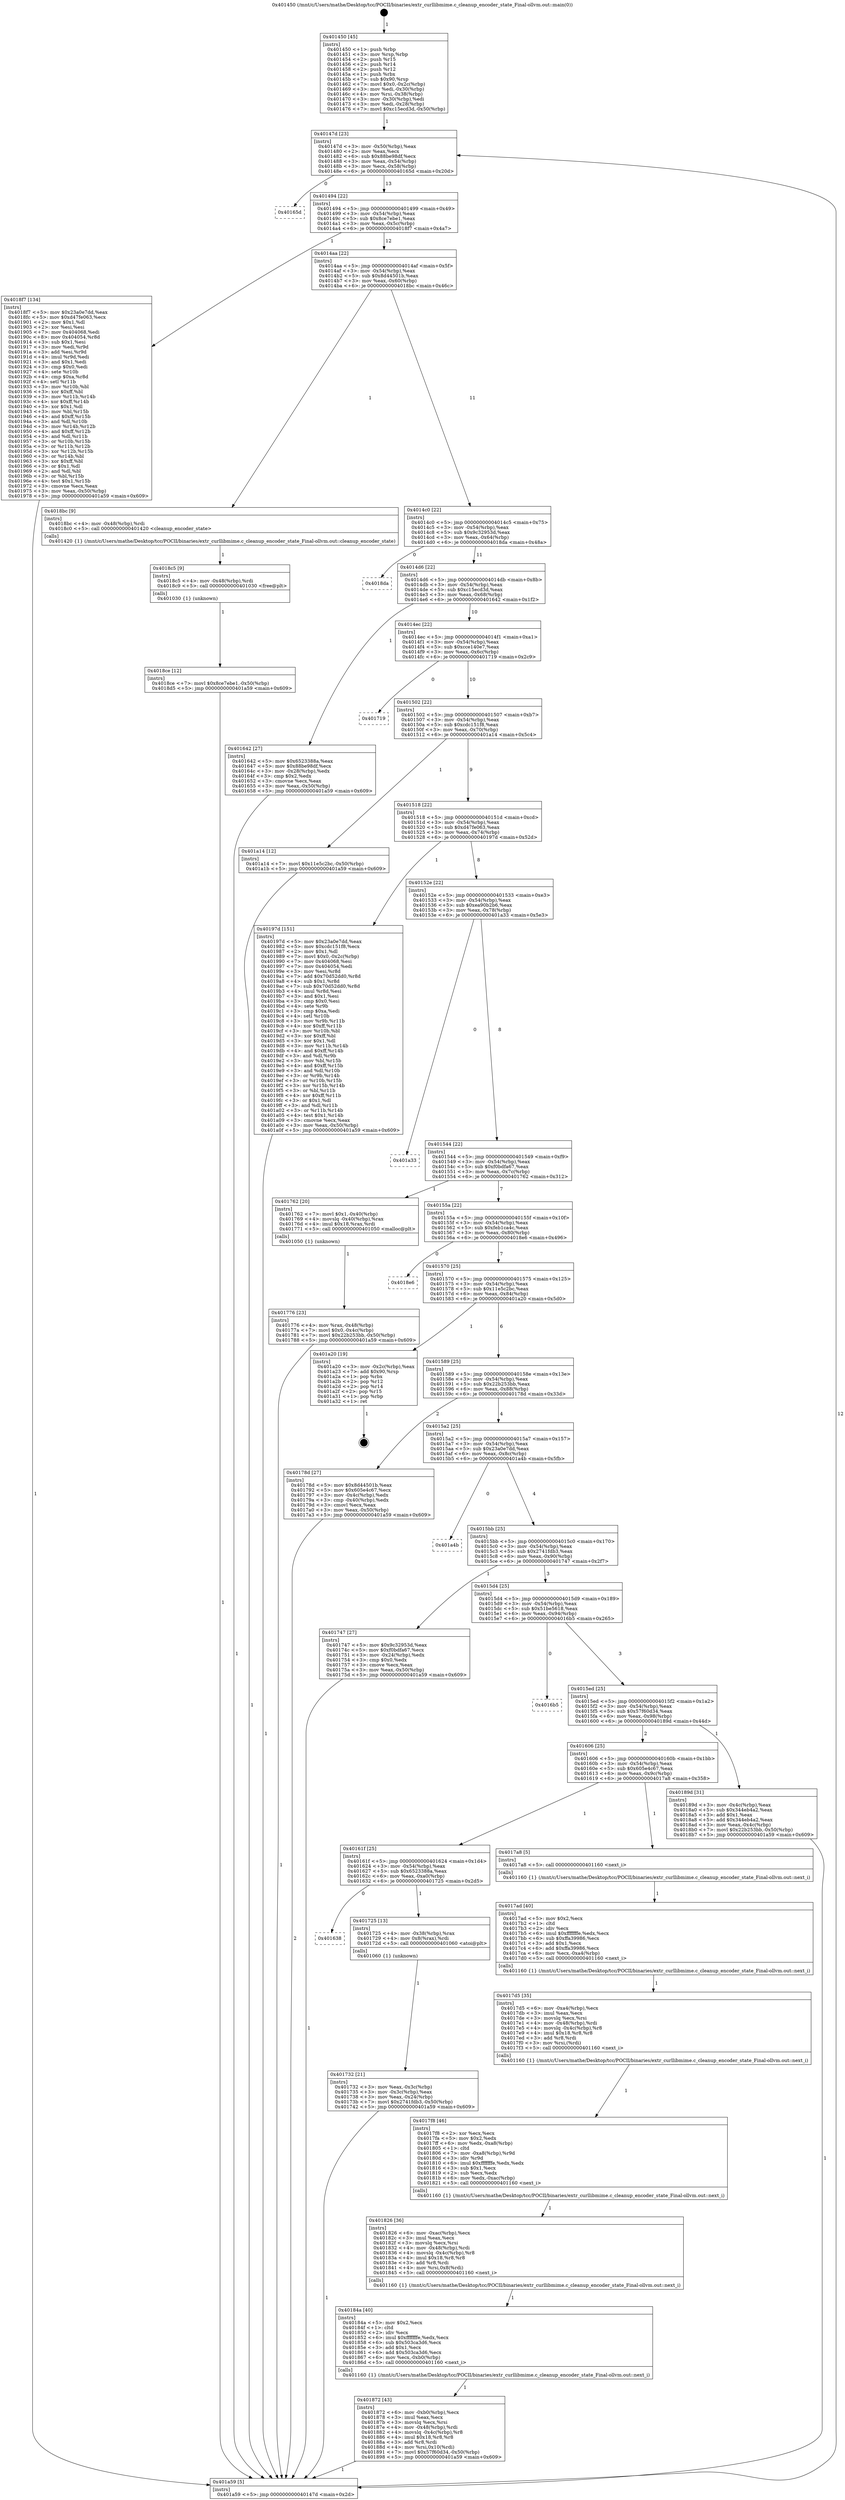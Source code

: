 digraph "0x401450" {
  label = "0x401450 (/mnt/c/Users/mathe/Desktop/tcc/POCII/binaries/extr_curllibmime.c_cleanup_encoder_state_Final-ollvm.out::main(0))"
  labelloc = "t"
  node[shape=record]

  Entry [label="",width=0.3,height=0.3,shape=circle,fillcolor=black,style=filled]
  "0x40147d" [label="{
     0x40147d [23]\l
     | [instrs]\l
     &nbsp;&nbsp;0x40147d \<+3\>: mov -0x50(%rbp),%eax\l
     &nbsp;&nbsp;0x401480 \<+2\>: mov %eax,%ecx\l
     &nbsp;&nbsp;0x401482 \<+6\>: sub $0x88be98df,%ecx\l
     &nbsp;&nbsp;0x401488 \<+3\>: mov %eax,-0x54(%rbp)\l
     &nbsp;&nbsp;0x40148b \<+3\>: mov %ecx,-0x58(%rbp)\l
     &nbsp;&nbsp;0x40148e \<+6\>: je 000000000040165d \<main+0x20d\>\l
  }"]
  "0x40165d" [label="{
     0x40165d\l
  }", style=dashed]
  "0x401494" [label="{
     0x401494 [22]\l
     | [instrs]\l
     &nbsp;&nbsp;0x401494 \<+5\>: jmp 0000000000401499 \<main+0x49\>\l
     &nbsp;&nbsp;0x401499 \<+3\>: mov -0x54(%rbp),%eax\l
     &nbsp;&nbsp;0x40149c \<+5\>: sub $0x8ce7ebe1,%eax\l
     &nbsp;&nbsp;0x4014a1 \<+3\>: mov %eax,-0x5c(%rbp)\l
     &nbsp;&nbsp;0x4014a4 \<+6\>: je 00000000004018f7 \<main+0x4a7\>\l
  }"]
  Exit [label="",width=0.3,height=0.3,shape=circle,fillcolor=black,style=filled,peripheries=2]
  "0x4018f7" [label="{
     0x4018f7 [134]\l
     | [instrs]\l
     &nbsp;&nbsp;0x4018f7 \<+5\>: mov $0x23a0e7dd,%eax\l
     &nbsp;&nbsp;0x4018fc \<+5\>: mov $0xd47fe063,%ecx\l
     &nbsp;&nbsp;0x401901 \<+2\>: mov $0x1,%dl\l
     &nbsp;&nbsp;0x401903 \<+2\>: xor %esi,%esi\l
     &nbsp;&nbsp;0x401905 \<+7\>: mov 0x404068,%edi\l
     &nbsp;&nbsp;0x40190c \<+8\>: mov 0x404054,%r8d\l
     &nbsp;&nbsp;0x401914 \<+3\>: sub $0x1,%esi\l
     &nbsp;&nbsp;0x401917 \<+3\>: mov %edi,%r9d\l
     &nbsp;&nbsp;0x40191a \<+3\>: add %esi,%r9d\l
     &nbsp;&nbsp;0x40191d \<+4\>: imul %r9d,%edi\l
     &nbsp;&nbsp;0x401921 \<+3\>: and $0x1,%edi\l
     &nbsp;&nbsp;0x401924 \<+3\>: cmp $0x0,%edi\l
     &nbsp;&nbsp;0x401927 \<+4\>: sete %r10b\l
     &nbsp;&nbsp;0x40192b \<+4\>: cmp $0xa,%r8d\l
     &nbsp;&nbsp;0x40192f \<+4\>: setl %r11b\l
     &nbsp;&nbsp;0x401933 \<+3\>: mov %r10b,%bl\l
     &nbsp;&nbsp;0x401936 \<+3\>: xor $0xff,%bl\l
     &nbsp;&nbsp;0x401939 \<+3\>: mov %r11b,%r14b\l
     &nbsp;&nbsp;0x40193c \<+4\>: xor $0xff,%r14b\l
     &nbsp;&nbsp;0x401940 \<+3\>: xor $0x1,%dl\l
     &nbsp;&nbsp;0x401943 \<+3\>: mov %bl,%r15b\l
     &nbsp;&nbsp;0x401946 \<+4\>: and $0xff,%r15b\l
     &nbsp;&nbsp;0x40194a \<+3\>: and %dl,%r10b\l
     &nbsp;&nbsp;0x40194d \<+3\>: mov %r14b,%r12b\l
     &nbsp;&nbsp;0x401950 \<+4\>: and $0xff,%r12b\l
     &nbsp;&nbsp;0x401954 \<+3\>: and %dl,%r11b\l
     &nbsp;&nbsp;0x401957 \<+3\>: or %r10b,%r15b\l
     &nbsp;&nbsp;0x40195a \<+3\>: or %r11b,%r12b\l
     &nbsp;&nbsp;0x40195d \<+3\>: xor %r12b,%r15b\l
     &nbsp;&nbsp;0x401960 \<+3\>: or %r14b,%bl\l
     &nbsp;&nbsp;0x401963 \<+3\>: xor $0xff,%bl\l
     &nbsp;&nbsp;0x401966 \<+3\>: or $0x1,%dl\l
     &nbsp;&nbsp;0x401969 \<+2\>: and %dl,%bl\l
     &nbsp;&nbsp;0x40196b \<+3\>: or %bl,%r15b\l
     &nbsp;&nbsp;0x40196e \<+4\>: test $0x1,%r15b\l
     &nbsp;&nbsp;0x401972 \<+3\>: cmovne %ecx,%eax\l
     &nbsp;&nbsp;0x401975 \<+3\>: mov %eax,-0x50(%rbp)\l
     &nbsp;&nbsp;0x401978 \<+5\>: jmp 0000000000401a59 \<main+0x609\>\l
  }"]
  "0x4014aa" [label="{
     0x4014aa [22]\l
     | [instrs]\l
     &nbsp;&nbsp;0x4014aa \<+5\>: jmp 00000000004014af \<main+0x5f\>\l
     &nbsp;&nbsp;0x4014af \<+3\>: mov -0x54(%rbp),%eax\l
     &nbsp;&nbsp;0x4014b2 \<+5\>: sub $0x8d44501b,%eax\l
     &nbsp;&nbsp;0x4014b7 \<+3\>: mov %eax,-0x60(%rbp)\l
     &nbsp;&nbsp;0x4014ba \<+6\>: je 00000000004018bc \<main+0x46c\>\l
  }"]
  "0x4018ce" [label="{
     0x4018ce [12]\l
     | [instrs]\l
     &nbsp;&nbsp;0x4018ce \<+7\>: movl $0x8ce7ebe1,-0x50(%rbp)\l
     &nbsp;&nbsp;0x4018d5 \<+5\>: jmp 0000000000401a59 \<main+0x609\>\l
  }"]
  "0x4018bc" [label="{
     0x4018bc [9]\l
     | [instrs]\l
     &nbsp;&nbsp;0x4018bc \<+4\>: mov -0x48(%rbp),%rdi\l
     &nbsp;&nbsp;0x4018c0 \<+5\>: call 0000000000401420 \<cleanup_encoder_state\>\l
     | [calls]\l
     &nbsp;&nbsp;0x401420 \{1\} (/mnt/c/Users/mathe/Desktop/tcc/POCII/binaries/extr_curllibmime.c_cleanup_encoder_state_Final-ollvm.out::cleanup_encoder_state)\l
  }"]
  "0x4014c0" [label="{
     0x4014c0 [22]\l
     | [instrs]\l
     &nbsp;&nbsp;0x4014c0 \<+5\>: jmp 00000000004014c5 \<main+0x75\>\l
     &nbsp;&nbsp;0x4014c5 \<+3\>: mov -0x54(%rbp),%eax\l
     &nbsp;&nbsp;0x4014c8 \<+5\>: sub $0x9c32953d,%eax\l
     &nbsp;&nbsp;0x4014cd \<+3\>: mov %eax,-0x64(%rbp)\l
     &nbsp;&nbsp;0x4014d0 \<+6\>: je 00000000004018da \<main+0x48a\>\l
  }"]
  "0x4018c5" [label="{
     0x4018c5 [9]\l
     | [instrs]\l
     &nbsp;&nbsp;0x4018c5 \<+4\>: mov -0x48(%rbp),%rdi\l
     &nbsp;&nbsp;0x4018c9 \<+5\>: call 0000000000401030 \<free@plt\>\l
     | [calls]\l
     &nbsp;&nbsp;0x401030 \{1\} (unknown)\l
  }"]
  "0x4018da" [label="{
     0x4018da\l
  }", style=dashed]
  "0x4014d6" [label="{
     0x4014d6 [22]\l
     | [instrs]\l
     &nbsp;&nbsp;0x4014d6 \<+5\>: jmp 00000000004014db \<main+0x8b\>\l
     &nbsp;&nbsp;0x4014db \<+3\>: mov -0x54(%rbp),%eax\l
     &nbsp;&nbsp;0x4014de \<+5\>: sub $0xc15ecd3d,%eax\l
     &nbsp;&nbsp;0x4014e3 \<+3\>: mov %eax,-0x68(%rbp)\l
     &nbsp;&nbsp;0x4014e6 \<+6\>: je 0000000000401642 \<main+0x1f2\>\l
  }"]
  "0x401872" [label="{
     0x401872 [43]\l
     | [instrs]\l
     &nbsp;&nbsp;0x401872 \<+6\>: mov -0xb0(%rbp),%ecx\l
     &nbsp;&nbsp;0x401878 \<+3\>: imul %eax,%ecx\l
     &nbsp;&nbsp;0x40187b \<+3\>: movslq %ecx,%rsi\l
     &nbsp;&nbsp;0x40187e \<+4\>: mov -0x48(%rbp),%rdi\l
     &nbsp;&nbsp;0x401882 \<+4\>: movslq -0x4c(%rbp),%r8\l
     &nbsp;&nbsp;0x401886 \<+4\>: imul $0x18,%r8,%r8\l
     &nbsp;&nbsp;0x40188a \<+3\>: add %r8,%rdi\l
     &nbsp;&nbsp;0x40188d \<+4\>: mov %rsi,0x10(%rdi)\l
     &nbsp;&nbsp;0x401891 \<+7\>: movl $0x57f60d34,-0x50(%rbp)\l
     &nbsp;&nbsp;0x401898 \<+5\>: jmp 0000000000401a59 \<main+0x609\>\l
  }"]
  "0x401642" [label="{
     0x401642 [27]\l
     | [instrs]\l
     &nbsp;&nbsp;0x401642 \<+5\>: mov $0x6523388a,%eax\l
     &nbsp;&nbsp;0x401647 \<+5\>: mov $0x88be98df,%ecx\l
     &nbsp;&nbsp;0x40164c \<+3\>: mov -0x28(%rbp),%edx\l
     &nbsp;&nbsp;0x40164f \<+3\>: cmp $0x2,%edx\l
     &nbsp;&nbsp;0x401652 \<+3\>: cmovne %ecx,%eax\l
     &nbsp;&nbsp;0x401655 \<+3\>: mov %eax,-0x50(%rbp)\l
     &nbsp;&nbsp;0x401658 \<+5\>: jmp 0000000000401a59 \<main+0x609\>\l
  }"]
  "0x4014ec" [label="{
     0x4014ec [22]\l
     | [instrs]\l
     &nbsp;&nbsp;0x4014ec \<+5\>: jmp 00000000004014f1 \<main+0xa1\>\l
     &nbsp;&nbsp;0x4014f1 \<+3\>: mov -0x54(%rbp),%eax\l
     &nbsp;&nbsp;0x4014f4 \<+5\>: sub $0xcce140e7,%eax\l
     &nbsp;&nbsp;0x4014f9 \<+3\>: mov %eax,-0x6c(%rbp)\l
     &nbsp;&nbsp;0x4014fc \<+6\>: je 0000000000401719 \<main+0x2c9\>\l
  }"]
  "0x401a59" [label="{
     0x401a59 [5]\l
     | [instrs]\l
     &nbsp;&nbsp;0x401a59 \<+5\>: jmp 000000000040147d \<main+0x2d\>\l
  }"]
  "0x401450" [label="{
     0x401450 [45]\l
     | [instrs]\l
     &nbsp;&nbsp;0x401450 \<+1\>: push %rbp\l
     &nbsp;&nbsp;0x401451 \<+3\>: mov %rsp,%rbp\l
     &nbsp;&nbsp;0x401454 \<+2\>: push %r15\l
     &nbsp;&nbsp;0x401456 \<+2\>: push %r14\l
     &nbsp;&nbsp;0x401458 \<+2\>: push %r12\l
     &nbsp;&nbsp;0x40145a \<+1\>: push %rbx\l
     &nbsp;&nbsp;0x40145b \<+7\>: sub $0x90,%rsp\l
     &nbsp;&nbsp;0x401462 \<+7\>: movl $0x0,-0x2c(%rbp)\l
     &nbsp;&nbsp;0x401469 \<+3\>: mov %edi,-0x30(%rbp)\l
     &nbsp;&nbsp;0x40146c \<+4\>: mov %rsi,-0x38(%rbp)\l
     &nbsp;&nbsp;0x401470 \<+3\>: mov -0x30(%rbp),%edi\l
     &nbsp;&nbsp;0x401473 \<+3\>: mov %edi,-0x28(%rbp)\l
     &nbsp;&nbsp;0x401476 \<+7\>: movl $0xc15ecd3d,-0x50(%rbp)\l
  }"]
  "0x40184a" [label="{
     0x40184a [40]\l
     | [instrs]\l
     &nbsp;&nbsp;0x40184a \<+5\>: mov $0x2,%ecx\l
     &nbsp;&nbsp;0x40184f \<+1\>: cltd\l
     &nbsp;&nbsp;0x401850 \<+2\>: idiv %ecx\l
     &nbsp;&nbsp;0x401852 \<+6\>: imul $0xfffffffe,%edx,%ecx\l
     &nbsp;&nbsp;0x401858 \<+6\>: sub $0x503ca3d6,%ecx\l
     &nbsp;&nbsp;0x40185e \<+3\>: add $0x1,%ecx\l
     &nbsp;&nbsp;0x401861 \<+6\>: add $0x503ca3d6,%ecx\l
     &nbsp;&nbsp;0x401867 \<+6\>: mov %ecx,-0xb0(%rbp)\l
     &nbsp;&nbsp;0x40186d \<+5\>: call 0000000000401160 \<next_i\>\l
     | [calls]\l
     &nbsp;&nbsp;0x401160 \{1\} (/mnt/c/Users/mathe/Desktop/tcc/POCII/binaries/extr_curllibmime.c_cleanup_encoder_state_Final-ollvm.out::next_i)\l
  }"]
  "0x401719" [label="{
     0x401719\l
  }", style=dashed]
  "0x401502" [label="{
     0x401502 [22]\l
     | [instrs]\l
     &nbsp;&nbsp;0x401502 \<+5\>: jmp 0000000000401507 \<main+0xb7\>\l
     &nbsp;&nbsp;0x401507 \<+3\>: mov -0x54(%rbp),%eax\l
     &nbsp;&nbsp;0x40150a \<+5\>: sub $0xcdc151f8,%eax\l
     &nbsp;&nbsp;0x40150f \<+3\>: mov %eax,-0x70(%rbp)\l
     &nbsp;&nbsp;0x401512 \<+6\>: je 0000000000401a14 \<main+0x5c4\>\l
  }"]
  "0x401826" [label="{
     0x401826 [36]\l
     | [instrs]\l
     &nbsp;&nbsp;0x401826 \<+6\>: mov -0xac(%rbp),%ecx\l
     &nbsp;&nbsp;0x40182c \<+3\>: imul %eax,%ecx\l
     &nbsp;&nbsp;0x40182f \<+3\>: movslq %ecx,%rsi\l
     &nbsp;&nbsp;0x401832 \<+4\>: mov -0x48(%rbp),%rdi\l
     &nbsp;&nbsp;0x401836 \<+4\>: movslq -0x4c(%rbp),%r8\l
     &nbsp;&nbsp;0x40183a \<+4\>: imul $0x18,%r8,%r8\l
     &nbsp;&nbsp;0x40183e \<+3\>: add %r8,%rdi\l
     &nbsp;&nbsp;0x401841 \<+4\>: mov %rsi,0x8(%rdi)\l
     &nbsp;&nbsp;0x401845 \<+5\>: call 0000000000401160 \<next_i\>\l
     | [calls]\l
     &nbsp;&nbsp;0x401160 \{1\} (/mnt/c/Users/mathe/Desktop/tcc/POCII/binaries/extr_curllibmime.c_cleanup_encoder_state_Final-ollvm.out::next_i)\l
  }"]
  "0x401a14" [label="{
     0x401a14 [12]\l
     | [instrs]\l
     &nbsp;&nbsp;0x401a14 \<+7\>: movl $0x11e5c2bc,-0x50(%rbp)\l
     &nbsp;&nbsp;0x401a1b \<+5\>: jmp 0000000000401a59 \<main+0x609\>\l
  }"]
  "0x401518" [label="{
     0x401518 [22]\l
     | [instrs]\l
     &nbsp;&nbsp;0x401518 \<+5\>: jmp 000000000040151d \<main+0xcd\>\l
     &nbsp;&nbsp;0x40151d \<+3\>: mov -0x54(%rbp),%eax\l
     &nbsp;&nbsp;0x401520 \<+5\>: sub $0xd47fe063,%eax\l
     &nbsp;&nbsp;0x401525 \<+3\>: mov %eax,-0x74(%rbp)\l
     &nbsp;&nbsp;0x401528 \<+6\>: je 000000000040197d \<main+0x52d\>\l
  }"]
  "0x4017f8" [label="{
     0x4017f8 [46]\l
     | [instrs]\l
     &nbsp;&nbsp;0x4017f8 \<+2\>: xor %ecx,%ecx\l
     &nbsp;&nbsp;0x4017fa \<+5\>: mov $0x2,%edx\l
     &nbsp;&nbsp;0x4017ff \<+6\>: mov %edx,-0xa8(%rbp)\l
     &nbsp;&nbsp;0x401805 \<+1\>: cltd\l
     &nbsp;&nbsp;0x401806 \<+7\>: mov -0xa8(%rbp),%r9d\l
     &nbsp;&nbsp;0x40180d \<+3\>: idiv %r9d\l
     &nbsp;&nbsp;0x401810 \<+6\>: imul $0xfffffffe,%edx,%edx\l
     &nbsp;&nbsp;0x401816 \<+3\>: sub $0x1,%ecx\l
     &nbsp;&nbsp;0x401819 \<+2\>: sub %ecx,%edx\l
     &nbsp;&nbsp;0x40181b \<+6\>: mov %edx,-0xac(%rbp)\l
     &nbsp;&nbsp;0x401821 \<+5\>: call 0000000000401160 \<next_i\>\l
     | [calls]\l
     &nbsp;&nbsp;0x401160 \{1\} (/mnt/c/Users/mathe/Desktop/tcc/POCII/binaries/extr_curllibmime.c_cleanup_encoder_state_Final-ollvm.out::next_i)\l
  }"]
  "0x40197d" [label="{
     0x40197d [151]\l
     | [instrs]\l
     &nbsp;&nbsp;0x40197d \<+5\>: mov $0x23a0e7dd,%eax\l
     &nbsp;&nbsp;0x401982 \<+5\>: mov $0xcdc151f8,%ecx\l
     &nbsp;&nbsp;0x401987 \<+2\>: mov $0x1,%dl\l
     &nbsp;&nbsp;0x401989 \<+7\>: movl $0x0,-0x2c(%rbp)\l
     &nbsp;&nbsp;0x401990 \<+7\>: mov 0x404068,%esi\l
     &nbsp;&nbsp;0x401997 \<+7\>: mov 0x404054,%edi\l
     &nbsp;&nbsp;0x40199e \<+3\>: mov %esi,%r8d\l
     &nbsp;&nbsp;0x4019a1 \<+7\>: add $0x70d52dd0,%r8d\l
     &nbsp;&nbsp;0x4019a8 \<+4\>: sub $0x1,%r8d\l
     &nbsp;&nbsp;0x4019ac \<+7\>: sub $0x70d52dd0,%r8d\l
     &nbsp;&nbsp;0x4019b3 \<+4\>: imul %r8d,%esi\l
     &nbsp;&nbsp;0x4019b7 \<+3\>: and $0x1,%esi\l
     &nbsp;&nbsp;0x4019ba \<+3\>: cmp $0x0,%esi\l
     &nbsp;&nbsp;0x4019bd \<+4\>: sete %r9b\l
     &nbsp;&nbsp;0x4019c1 \<+3\>: cmp $0xa,%edi\l
     &nbsp;&nbsp;0x4019c4 \<+4\>: setl %r10b\l
     &nbsp;&nbsp;0x4019c8 \<+3\>: mov %r9b,%r11b\l
     &nbsp;&nbsp;0x4019cb \<+4\>: xor $0xff,%r11b\l
     &nbsp;&nbsp;0x4019cf \<+3\>: mov %r10b,%bl\l
     &nbsp;&nbsp;0x4019d2 \<+3\>: xor $0xff,%bl\l
     &nbsp;&nbsp;0x4019d5 \<+3\>: xor $0x1,%dl\l
     &nbsp;&nbsp;0x4019d8 \<+3\>: mov %r11b,%r14b\l
     &nbsp;&nbsp;0x4019db \<+4\>: and $0xff,%r14b\l
     &nbsp;&nbsp;0x4019df \<+3\>: and %dl,%r9b\l
     &nbsp;&nbsp;0x4019e2 \<+3\>: mov %bl,%r15b\l
     &nbsp;&nbsp;0x4019e5 \<+4\>: and $0xff,%r15b\l
     &nbsp;&nbsp;0x4019e9 \<+3\>: and %dl,%r10b\l
     &nbsp;&nbsp;0x4019ec \<+3\>: or %r9b,%r14b\l
     &nbsp;&nbsp;0x4019ef \<+3\>: or %r10b,%r15b\l
     &nbsp;&nbsp;0x4019f2 \<+3\>: xor %r15b,%r14b\l
     &nbsp;&nbsp;0x4019f5 \<+3\>: or %bl,%r11b\l
     &nbsp;&nbsp;0x4019f8 \<+4\>: xor $0xff,%r11b\l
     &nbsp;&nbsp;0x4019fc \<+3\>: or $0x1,%dl\l
     &nbsp;&nbsp;0x4019ff \<+3\>: and %dl,%r11b\l
     &nbsp;&nbsp;0x401a02 \<+3\>: or %r11b,%r14b\l
     &nbsp;&nbsp;0x401a05 \<+4\>: test $0x1,%r14b\l
     &nbsp;&nbsp;0x401a09 \<+3\>: cmovne %ecx,%eax\l
     &nbsp;&nbsp;0x401a0c \<+3\>: mov %eax,-0x50(%rbp)\l
     &nbsp;&nbsp;0x401a0f \<+5\>: jmp 0000000000401a59 \<main+0x609\>\l
  }"]
  "0x40152e" [label="{
     0x40152e [22]\l
     | [instrs]\l
     &nbsp;&nbsp;0x40152e \<+5\>: jmp 0000000000401533 \<main+0xe3\>\l
     &nbsp;&nbsp;0x401533 \<+3\>: mov -0x54(%rbp),%eax\l
     &nbsp;&nbsp;0x401536 \<+5\>: sub $0xea90b2b6,%eax\l
     &nbsp;&nbsp;0x40153b \<+3\>: mov %eax,-0x78(%rbp)\l
     &nbsp;&nbsp;0x40153e \<+6\>: je 0000000000401a33 \<main+0x5e3\>\l
  }"]
  "0x4017d5" [label="{
     0x4017d5 [35]\l
     | [instrs]\l
     &nbsp;&nbsp;0x4017d5 \<+6\>: mov -0xa4(%rbp),%ecx\l
     &nbsp;&nbsp;0x4017db \<+3\>: imul %eax,%ecx\l
     &nbsp;&nbsp;0x4017de \<+3\>: movslq %ecx,%rsi\l
     &nbsp;&nbsp;0x4017e1 \<+4\>: mov -0x48(%rbp),%rdi\l
     &nbsp;&nbsp;0x4017e5 \<+4\>: movslq -0x4c(%rbp),%r8\l
     &nbsp;&nbsp;0x4017e9 \<+4\>: imul $0x18,%r8,%r8\l
     &nbsp;&nbsp;0x4017ed \<+3\>: add %r8,%rdi\l
     &nbsp;&nbsp;0x4017f0 \<+3\>: mov %rsi,(%rdi)\l
     &nbsp;&nbsp;0x4017f3 \<+5\>: call 0000000000401160 \<next_i\>\l
     | [calls]\l
     &nbsp;&nbsp;0x401160 \{1\} (/mnt/c/Users/mathe/Desktop/tcc/POCII/binaries/extr_curllibmime.c_cleanup_encoder_state_Final-ollvm.out::next_i)\l
  }"]
  "0x401a33" [label="{
     0x401a33\l
  }", style=dashed]
  "0x401544" [label="{
     0x401544 [22]\l
     | [instrs]\l
     &nbsp;&nbsp;0x401544 \<+5\>: jmp 0000000000401549 \<main+0xf9\>\l
     &nbsp;&nbsp;0x401549 \<+3\>: mov -0x54(%rbp),%eax\l
     &nbsp;&nbsp;0x40154c \<+5\>: sub $0xf0bdfa67,%eax\l
     &nbsp;&nbsp;0x401551 \<+3\>: mov %eax,-0x7c(%rbp)\l
     &nbsp;&nbsp;0x401554 \<+6\>: je 0000000000401762 \<main+0x312\>\l
  }"]
  "0x4017ad" [label="{
     0x4017ad [40]\l
     | [instrs]\l
     &nbsp;&nbsp;0x4017ad \<+5\>: mov $0x2,%ecx\l
     &nbsp;&nbsp;0x4017b2 \<+1\>: cltd\l
     &nbsp;&nbsp;0x4017b3 \<+2\>: idiv %ecx\l
     &nbsp;&nbsp;0x4017b5 \<+6\>: imul $0xfffffffe,%edx,%ecx\l
     &nbsp;&nbsp;0x4017bb \<+6\>: sub $0xffa39986,%ecx\l
     &nbsp;&nbsp;0x4017c1 \<+3\>: add $0x1,%ecx\l
     &nbsp;&nbsp;0x4017c4 \<+6\>: add $0xffa39986,%ecx\l
     &nbsp;&nbsp;0x4017ca \<+6\>: mov %ecx,-0xa4(%rbp)\l
     &nbsp;&nbsp;0x4017d0 \<+5\>: call 0000000000401160 \<next_i\>\l
     | [calls]\l
     &nbsp;&nbsp;0x401160 \{1\} (/mnt/c/Users/mathe/Desktop/tcc/POCII/binaries/extr_curllibmime.c_cleanup_encoder_state_Final-ollvm.out::next_i)\l
  }"]
  "0x401762" [label="{
     0x401762 [20]\l
     | [instrs]\l
     &nbsp;&nbsp;0x401762 \<+7\>: movl $0x1,-0x40(%rbp)\l
     &nbsp;&nbsp;0x401769 \<+4\>: movslq -0x40(%rbp),%rax\l
     &nbsp;&nbsp;0x40176d \<+4\>: imul $0x18,%rax,%rdi\l
     &nbsp;&nbsp;0x401771 \<+5\>: call 0000000000401050 \<malloc@plt\>\l
     | [calls]\l
     &nbsp;&nbsp;0x401050 \{1\} (unknown)\l
  }"]
  "0x40155a" [label="{
     0x40155a [22]\l
     | [instrs]\l
     &nbsp;&nbsp;0x40155a \<+5\>: jmp 000000000040155f \<main+0x10f\>\l
     &nbsp;&nbsp;0x40155f \<+3\>: mov -0x54(%rbp),%eax\l
     &nbsp;&nbsp;0x401562 \<+5\>: sub $0xfeb1ca4c,%eax\l
     &nbsp;&nbsp;0x401567 \<+3\>: mov %eax,-0x80(%rbp)\l
     &nbsp;&nbsp;0x40156a \<+6\>: je 00000000004018e6 \<main+0x496\>\l
  }"]
  "0x401776" [label="{
     0x401776 [23]\l
     | [instrs]\l
     &nbsp;&nbsp;0x401776 \<+4\>: mov %rax,-0x48(%rbp)\l
     &nbsp;&nbsp;0x40177a \<+7\>: movl $0x0,-0x4c(%rbp)\l
     &nbsp;&nbsp;0x401781 \<+7\>: movl $0x22b253bb,-0x50(%rbp)\l
     &nbsp;&nbsp;0x401788 \<+5\>: jmp 0000000000401a59 \<main+0x609\>\l
  }"]
  "0x4018e6" [label="{
     0x4018e6\l
  }", style=dashed]
  "0x401570" [label="{
     0x401570 [25]\l
     | [instrs]\l
     &nbsp;&nbsp;0x401570 \<+5\>: jmp 0000000000401575 \<main+0x125\>\l
     &nbsp;&nbsp;0x401575 \<+3\>: mov -0x54(%rbp),%eax\l
     &nbsp;&nbsp;0x401578 \<+5\>: sub $0x11e5c2bc,%eax\l
     &nbsp;&nbsp;0x40157d \<+6\>: mov %eax,-0x84(%rbp)\l
     &nbsp;&nbsp;0x401583 \<+6\>: je 0000000000401a20 \<main+0x5d0\>\l
  }"]
  "0x401732" [label="{
     0x401732 [21]\l
     | [instrs]\l
     &nbsp;&nbsp;0x401732 \<+3\>: mov %eax,-0x3c(%rbp)\l
     &nbsp;&nbsp;0x401735 \<+3\>: mov -0x3c(%rbp),%eax\l
     &nbsp;&nbsp;0x401738 \<+3\>: mov %eax,-0x24(%rbp)\l
     &nbsp;&nbsp;0x40173b \<+7\>: movl $0x2741fdb3,-0x50(%rbp)\l
     &nbsp;&nbsp;0x401742 \<+5\>: jmp 0000000000401a59 \<main+0x609\>\l
  }"]
  "0x401a20" [label="{
     0x401a20 [19]\l
     | [instrs]\l
     &nbsp;&nbsp;0x401a20 \<+3\>: mov -0x2c(%rbp),%eax\l
     &nbsp;&nbsp;0x401a23 \<+7\>: add $0x90,%rsp\l
     &nbsp;&nbsp;0x401a2a \<+1\>: pop %rbx\l
     &nbsp;&nbsp;0x401a2b \<+2\>: pop %r12\l
     &nbsp;&nbsp;0x401a2d \<+2\>: pop %r14\l
     &nbsp;&nbsp;0x401a2f \<+2\>: pop %r15\l
     &nbsp;&nbsp;0x401a31 \<+1\>: pop %rbp\l
     &nbsp;&nbsp;0x401a32 \<+1\>: ret\l
  }"]
  "0x401589" [label="{
     0x401589 [25]\l
     | [instrs]\l
     &nbsp;&nbsp;0x401589 \<+5\>: jmp 000000000040158e \<main+0x13e\>\l
     &nbsp;&nbsp;0x40158e \<+3\>: mov -0x54(%rbp),%eax\l
     &nbsp;&nbsp;0x401591 \<+5\>: sub $0x22b253bb,%eax\l
     &nbsp;&nbsp;0x401596 \<+6\>: mov %eax,-0x88(%rbp)\l
     &nbsp;&nbsp;0x40159c \<+6\>: je 000000000040178d \<main+0x33d\>\l
  }"]
  "0x401638" [label="{
     0x401638\l
  }", style=dashed]
  "0x40178d" [label="{
     0x40178d [27]\l
     | [instrs]\l
     &nbsp;&nbsp;0x40178d \<+5\>: mov $0x8d44501b,%eax\l
     &nbsp;&nbsp;0x401792 \<+5\>: mov $0x605e4c67,%ecx\l
     &nbsp;&nbsp;0x401797 \<+3\>: mov -0x4c(%rbp),%edx\l
     &nbsp;&nbsp;0x40179a \<+3\>: cmp -0x40(%rbp),%edx\l
     &nbsp;&nbsp;0x40179d \<+3\>: cmovl %ecx,%eax\l
     &nbsp;&nbsp;0x4017a0 \<+3\>: mov %eax,-0x50(%rbp)\l
     &nbsp;&nbsp;0x4017a3 \<+5\>: jmp 0000000000401a59 \<main+0x609\>\l
  }"]
  "0x4015a2" [label="{
     0x4015a2 [25]\l
     | [instrs]\l
     &nbsp;&nbsp;0x4015a2 \<+5\>: jmp 00000000004015a7 \<main+0x157\>\l
     &nbsp;&nbsp;0x4015a7 \<+3\>: mov -0x54(%rbp),%eax\l
     &nbsp;&nbsp;0x4015aa \<+5\>: sub $0x23a0e7dd,%eax\l
     &nbsp;&nbsp;0x4015af \<+6\>: mov %eax,-0x8c(%rbp)\l
     &nbsp;&nbsp;0x4015b5 \<+6\>: je 0000000000401a4b \<main+0x5fb\>\l
  }"]
  "0x401725" [label="{
     0x401725 [13]\l
     | [instrs]\l
     &nbsp;&nbsp;0x401725 \<+4\>: mov -0x38(%rbp),%rax\l
     &nbsp;&nbsp;0x401729 \<+4\>: mov 0x8(%rax),%rdi\l
     &nbsp;&nbsp;0x40172d \<+5\>: call 0000000000401060 \<atoi@plt\>\l
     | [calls]\l
     &nbsp;&nbsp;0x401060 \{1\} (unknown)\l
  }"]
  "0x401a4b" [label="{
     0x401a4b\l
  }", style=dashed]
  "0x4015bb" [label="{
     0x4015bb [25]\l
     | [instrs]\l
     &nbsp;&nbsp;0x4015bb \<+5\>: jmp 00000000004015c0 \<main+0x170\>\l
     &nbsp;&nbsp;0x4015c0 \<+3\>: mov -0x54(%rbp),%eax\l
     &nbsp;&nbsp;0x4015c3 \<+5\>: sub $0x2741fdb3,%eax\l
     &nbsp;&nbsp;0x4015c8 \<+6\>: mov %eax,-0x90(%rbp)\l
     &nbsp;&nbsp;0x4015ce \<+6\>: je 0000000000401747 \<main+0x2f7\>\l
  }"]
  "0x40161f" [label="{
     0x40161f [25]\l
     | [instrs]\l
     &nbsp;&nbsp;0x40161f \<+5\>: jmp 0000000000401624 \<main+0x1d4\>\l
     &nbsp;&nbsp;0x401624 \<+3\>: mov -0x54(%rbp),%eax\l
     &nbsp;&nbsp;0x401627 \<+5\>: sub $0x6523388a,%eax\l
     &nbsp;&nbsp;0x40162c \<+6\>: mov %eax,-0xa0(%rbp)\l
     &nbsp;&nbsp;0x401632 \<+6\>: je 0000000000401725 \<main+0x2d5\>\l
  }"]
  "0x401747" [label="{
     0x401747 [27]\l
     | [instrs]\l
     &nbsp;&nbsp;0x401747 \<+5\>: mov $0x9c32953d,%eax\l
     &nbsp;&nbsp;0x40174c \<+5\>: mov $0xf0bdfa67,%ecx\l
     &nbsp;&nbsp;0x401751 \<+3\>: mov -0x24(%rbp),%edx\l
     &nbsp;&nbsp;0x401754 \<+3\>: cmp $0x0,%edx\l
     &nbsp;&nbsp;0x401757 \<+3\>: cmove %ecx,%eax\l
     &nbsp;&nbsp;0x40175a \<+3\>: mov %eax,-0x50(%rbp)\l
     &nbsp;&nbsp;0x40175d \<+5\>: jmp 0000000000401a59 \<main+0x609\>\l
  }"]
  "0x4015d4" [label="{
     0x4015d4 [25]\l
     | [instrs]\l
     &nbsp;&nbsp;0x4015d4 \<+5\>: jmp 00000000004015d9 \<main+0x189\>\l
     &nbsp;&nbsp;0x4015d9 \<+3\>: mov -0x54(%rbp),%eax\l
     &nbsp;&nbsp;0x4015dc \<+5\>: sub $0x51be5618,%eax\l
     &nbsp;&nbsp;0x4015e1 \<+6\>: mov %eax,-0x94(%rbp)\l
     &nbsp;&nbsp;0x4015e7 \<+6\>: je 00000000004016b5 \<main+0x265\>\l
  }"]
  "0x4017a8" [label="{
     0x4017a8 [5]\l
     | [instrs]\l
     &nbsp;&nbsp;0x4017a8 \<+5\>: call 0000000000401160 \<next_i\>\l
     | [calls]\l
     &nbsp;&nbsp;0x401160 \{1\} (/mnt/c/Users/mathe/Desktop/tcc/POCII/binaries/extr_curllibmime.c_cleanup_encoder_state_Final-ollvm.out::next_i)\l
  }"]
  "0x4016b5" [label="{
     0x4016b5\l
  }", style=dashed]
  "0x4015ed" [label="{
     0x4015ed [25]\l
     | [instrs]\l
     &nbsp;&nbsp;0x4015ed \<+5\>: jmp 00000000004015f2 \<main+0x1a2\>\l
     &nbsp;&nbsp;0x4015f2 \<+3\>: mov -0x54(%rbp),%eax\l
     &nbsp;&nbsp;0x4015f5 \<+5\>: sub $0x57f60d34,%eax\l
     &nbsp;&nbsp;0x4015fa \<+6\>: mov %eax,-0x98(%rbp)\l
     &nbsp;&nbsp;0x401600 \<+6\>: je 000000000040189d \<main+0x44d\>\l
  }"]
  "0x401606" [label="{
     0x401606 [25]\l
     | [instrs]\l
     &nbsp;&nbsp;0x401606 \<+5\>: jmp 000000000040160b \<main+0x1bb\>\l
     &nbsp;&nbsp;0x40160b \<+3\>: mov -0x54(%rbp),%eax\l
     &nbsp;&nbsp;0x40160e \<+5\>: sub $0x605e4c67,%eax\l
     &nbsp;&nbsp;0x401613 \<+6\>: mov %eax,-0x9c(%rbp)\l
     &nbsp;&nbsp;0x401619 \<+6\>: je 00000000004017a8 \<main+0x358\>\l
  }"]
  "0x40189d" [label="{
     0x40189d [31]\l
     | [instrs]\l
     &nbsp;&nbsp;0x40189d \<+3\>: mov -0x4c(%rbp),%eax\l
     &nbsp;&nbsp;0x4018a0 \<+5\>: sub $0x344eb4a2,%eax\l
     &nbsp;&nbsp;0x4018a5 \<+3\>: add $0x1,%eax\l
     &nbsp;&nbsp;0x4018a8 \<+5\>: add $0x344eb4a2,%eax\l
     &nbsp;&nbsp;0x4018ad \<+3\>: mov %eax,-0x4c(%rbp)\l
     &nbsp;&nbsp;0x4018b0 \<+7\>: movl $0x22b253bb,-0x50(%rbp)\l
     &nbsp;&nbsp;0x4018b7 \<+5\>: jmp 0000000000401a59 \<main+0x609\>\l
  }"]
  Entry -> "0x401450" [label=" 1"]
  "0x40147d" -> "0x40165d" [label=" 0"]
  "0x40147d" -> "0x401494" [label=" 13"]
  "0x401a20" -> Exit [label=" 1"]
  "0x401494" -> "0x4018f7" [label=" 1"]
  "0x401494" -> "0x4014aa" [label=" 12"]
  "0x401a14" -> "0x401a59" [label=" 1"]
  "0x4014aa" -> "0x4018bc" [label=" 1"]
  "0x4014aa" -> "0x4014c0" [label=" 11"]
  "0x40197d" -> "0x401a59" [label=" 1"]
  "0x4014c0" -> "0x4018da" [label=" 0"]
  "0x4014c0" -> "0x4014d6" [label=" 11"]
  "0x4018f7" -> "0x401a59" [label=" 1"]
  "0x4014d6" -> "0x401642" [label=" 1"]
  "0x4014d6" -> "0x4014ec" [label=" 10"]
  "0x401642" -> "0x401a59" [label=" 1"]
  "0x401450" -> "0x40147d" [label=" 1"]
  "0x401a59" -> "0x40147d" [label=" 12"]
  "0x4018ce" -> "0x401a59" [label=" 1"]
  "0x4014ec" -> "0x401719" [label=" 0"]
  "0x4014ec" -> "0x401502" [label=" 10"]
  "0x4018c5" -> "0x4018ce" [label=" 1"]
  "0x401502" -> "0x401a14" [label=" 1"]
  "0x401502" -> "0x401518" [label=" 9"]
  "0x4018bc" -> "0x4018c5" [label=" 1"]
  "0x401518" -> "0x40197d" [label=" 1"]
  "0x401518" -> "0x40152e" [label=" 8"]
  "0x40189d" -> "0x401a59" [label=" 1"]
  "0x40152e" -> "0x401a33" [label=" 0"]
  "0x40152e" -> "0x401544" [label=" 8"]
  "0x401872" -> "0x401a59" [label=" 1"]
  "0x401544" -> "0x401762" [label=" 1"]
  "0x401544" -> "0x40155a" [label=" 7"]
  "0x40184a" -> "0x401872" [label=" 1"]
  "0x40155a" -> "0x4018e6" [label=" 0"]
  "0x40155a" -> "0x401570" [label=" 7"]
  "0x401826" -> "0x40184a" [label=" 1"]
  "0x401570" -> "0x401a20" [label=" 1"]
  "0x401570" -> "0x401589" [label=" 6"]
  "0x4017f8" -> "0x401826" [label=" 1"]
  "0x401589" -> "0x40178d" [label=" 2"]
  "0x401589" -> "0x4015a2" [label=" 4"]
  "0x4017d5" -> "0x4017f8" [label=" 1"]
  "0x4015a2" -> "0x401a4b" [label=" 0"]
  "0x4015a2" -> "0x4015bb" [label=" 4"]
  "0x4017ad" -> "0x4017d5" [label=" 1"]
  "0x4015bb" -> "0x401747" [label=" 1"]
  "0x4015bb" -> "0x4015d4" [label=" 3"]
  "0x40178d" -> "0x401a59" [label=" 2"]
  "0x4015d4" -> "0x4016b5" [label=" 0"]
  "0x4015d4" -> "0x4015ed" [label=" 3"]
  "0x401776" -> "0x401a59" [label=" 1"]
  "0x4015ed" -> "0x40189d" [label=" 1"]
  "0x4015ed" -> "0x401606" [label=" 2"]
  "0x401762" -> "0x401776" [label=" 1"]
  "0x401606" -> "0x4017a8" [label=" 1"]
  "0x401606" -> "0x40161f" [label=" 1"]
  "0x4017a8" -> "0x4017ad" [label=" 1"]
  "0x40161f" -> "0x401725" [label=" 1"]
  "0x40161f" -> "0x401638" [label=" 0"]
  "0x401725" -> "0x401732" [label=" 1"]
  "0x401732" -> "0x401a59" [label=" 1"]
  "0x401747" -> "0x401a59" [label=" 1"]
}
